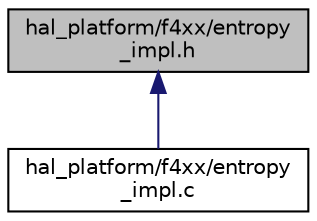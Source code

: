 digraph "hal_platform/f4xx/entropy_impl.h"
{
 // INTERACTIVE_SVG=YES
 // LATEX_PDF_SIZE
  bgcolor="transparent";
  edge [fontname="Helvetica",fontsize="10",labelfontname="Helvetica",labelfontsize="10"];
  node [fontname="Helvetica",fontsize="10",shape=record];
  Node1 [label="hal_platform/f4xx/entropy\l_impl.h",height=0.2,width=0.4,color="black", fillcolor="grey75", style="filled", fontcolor="black",tooltip="STM32F4xx Entropy Implementation Notes."];
  Node1 -> Node2 [dir="back",color="midnightblue",fontsize="10",style="solid",fontname="Helvetica"];
  Node2 [label="hal_platform/f4xx/entropy\l_impl.c",height=0.2,width=0.4,color="black",URL="$f4xx_2entropy__impl_8c_source.html",tooltip=" "];
}
